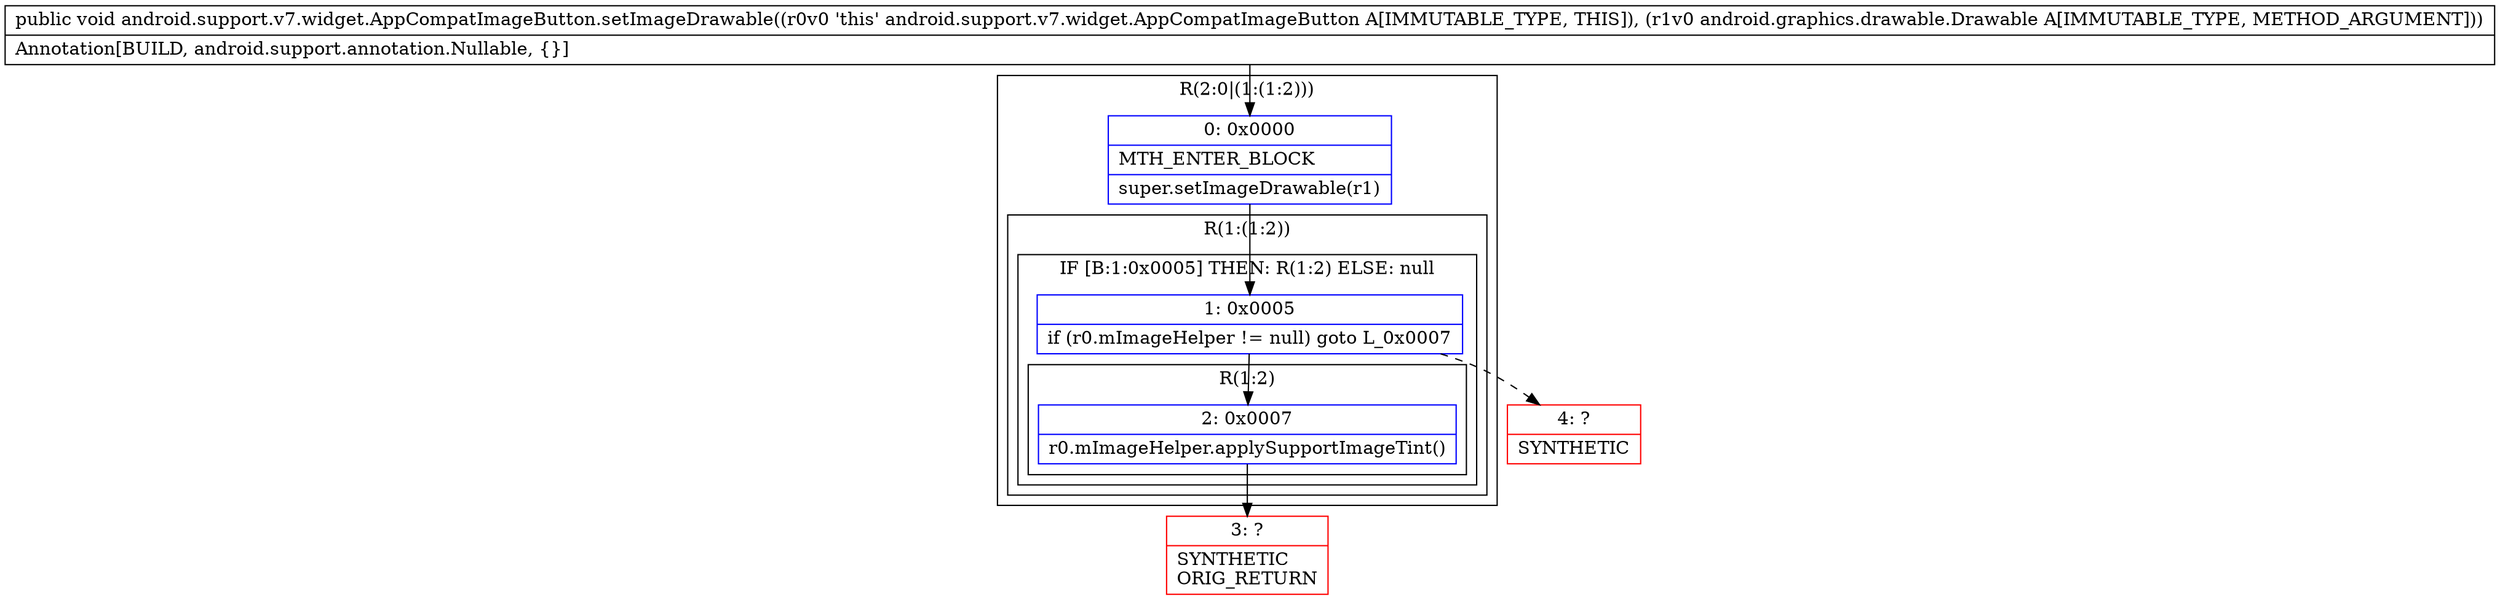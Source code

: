 digraph "CFG forandroid.support.v7.widget.AppCompatImageButton.setImageDrawable(Landroid\/graphics\/drawable\/Drawable;)V" {
subgraph cluster_Region_107424615 {
label = "R(2:0|(1:(1:2)))";
node [shape=record,color=blue];
Node_0 [shape=record,label="{0\:\ 0x0000|MTH_ENTER_BLOCK\l|super.setImageDrawable(r1)\l}"];
subgraph cluster_Region_1730238997 {
label = "R(1:(1:2))";
node [shape=record,color=blue];
subgraph cluster_IfRegion_651390898 {
label = "IF [B:1:0x0005] THEN: R(1:2) ELSE: null";
node [shape=record,color=blue];
Node_1 [shape=record,label="{1\:\ 0x0005|if (r0.mImageHelper != null) goto L_0x0007\l}"];
subgraph cluster_Region_2131885334 {
label = "R(1:2)";
node [shape=record,color=blue];
Node_2 [shape=record,label="{2\:\ 0x0007|r0.mImageHelper.applySupportImageTint()\l}"];
}
}
}
}
Node_3 [shape=record,color=red,label="{3\:\ ?|SYNTHETIC\lORIG_RETURN\l}"];
Node_4 [shape=record,color=red,label="{4\:\ ?|SYNTHETIC\l}"];
MethodNode[shape=record,label="{public void android.support.v7.widget.AppCompatImageButton.setImageDrawable((r0v0 'this' android.support.v7.widget.AppCompatImageButton A[IMMUTABLE_TYPE, THIS]), (r1v0 android.graphics.drawable.Drawable A[IMMUTABLE_TYPE, METHOD_ARGUMENT]))  | Annotation[BUILD, android.support.annotation.Nullable, \{\}]\l}"];
MethodNode -> Node_0;
Node_0 -> Node_1;
Node_1 -> Node_2;
Node_1 -> Node_4[style=dashed];
Node_2 -> Node_3;
}

